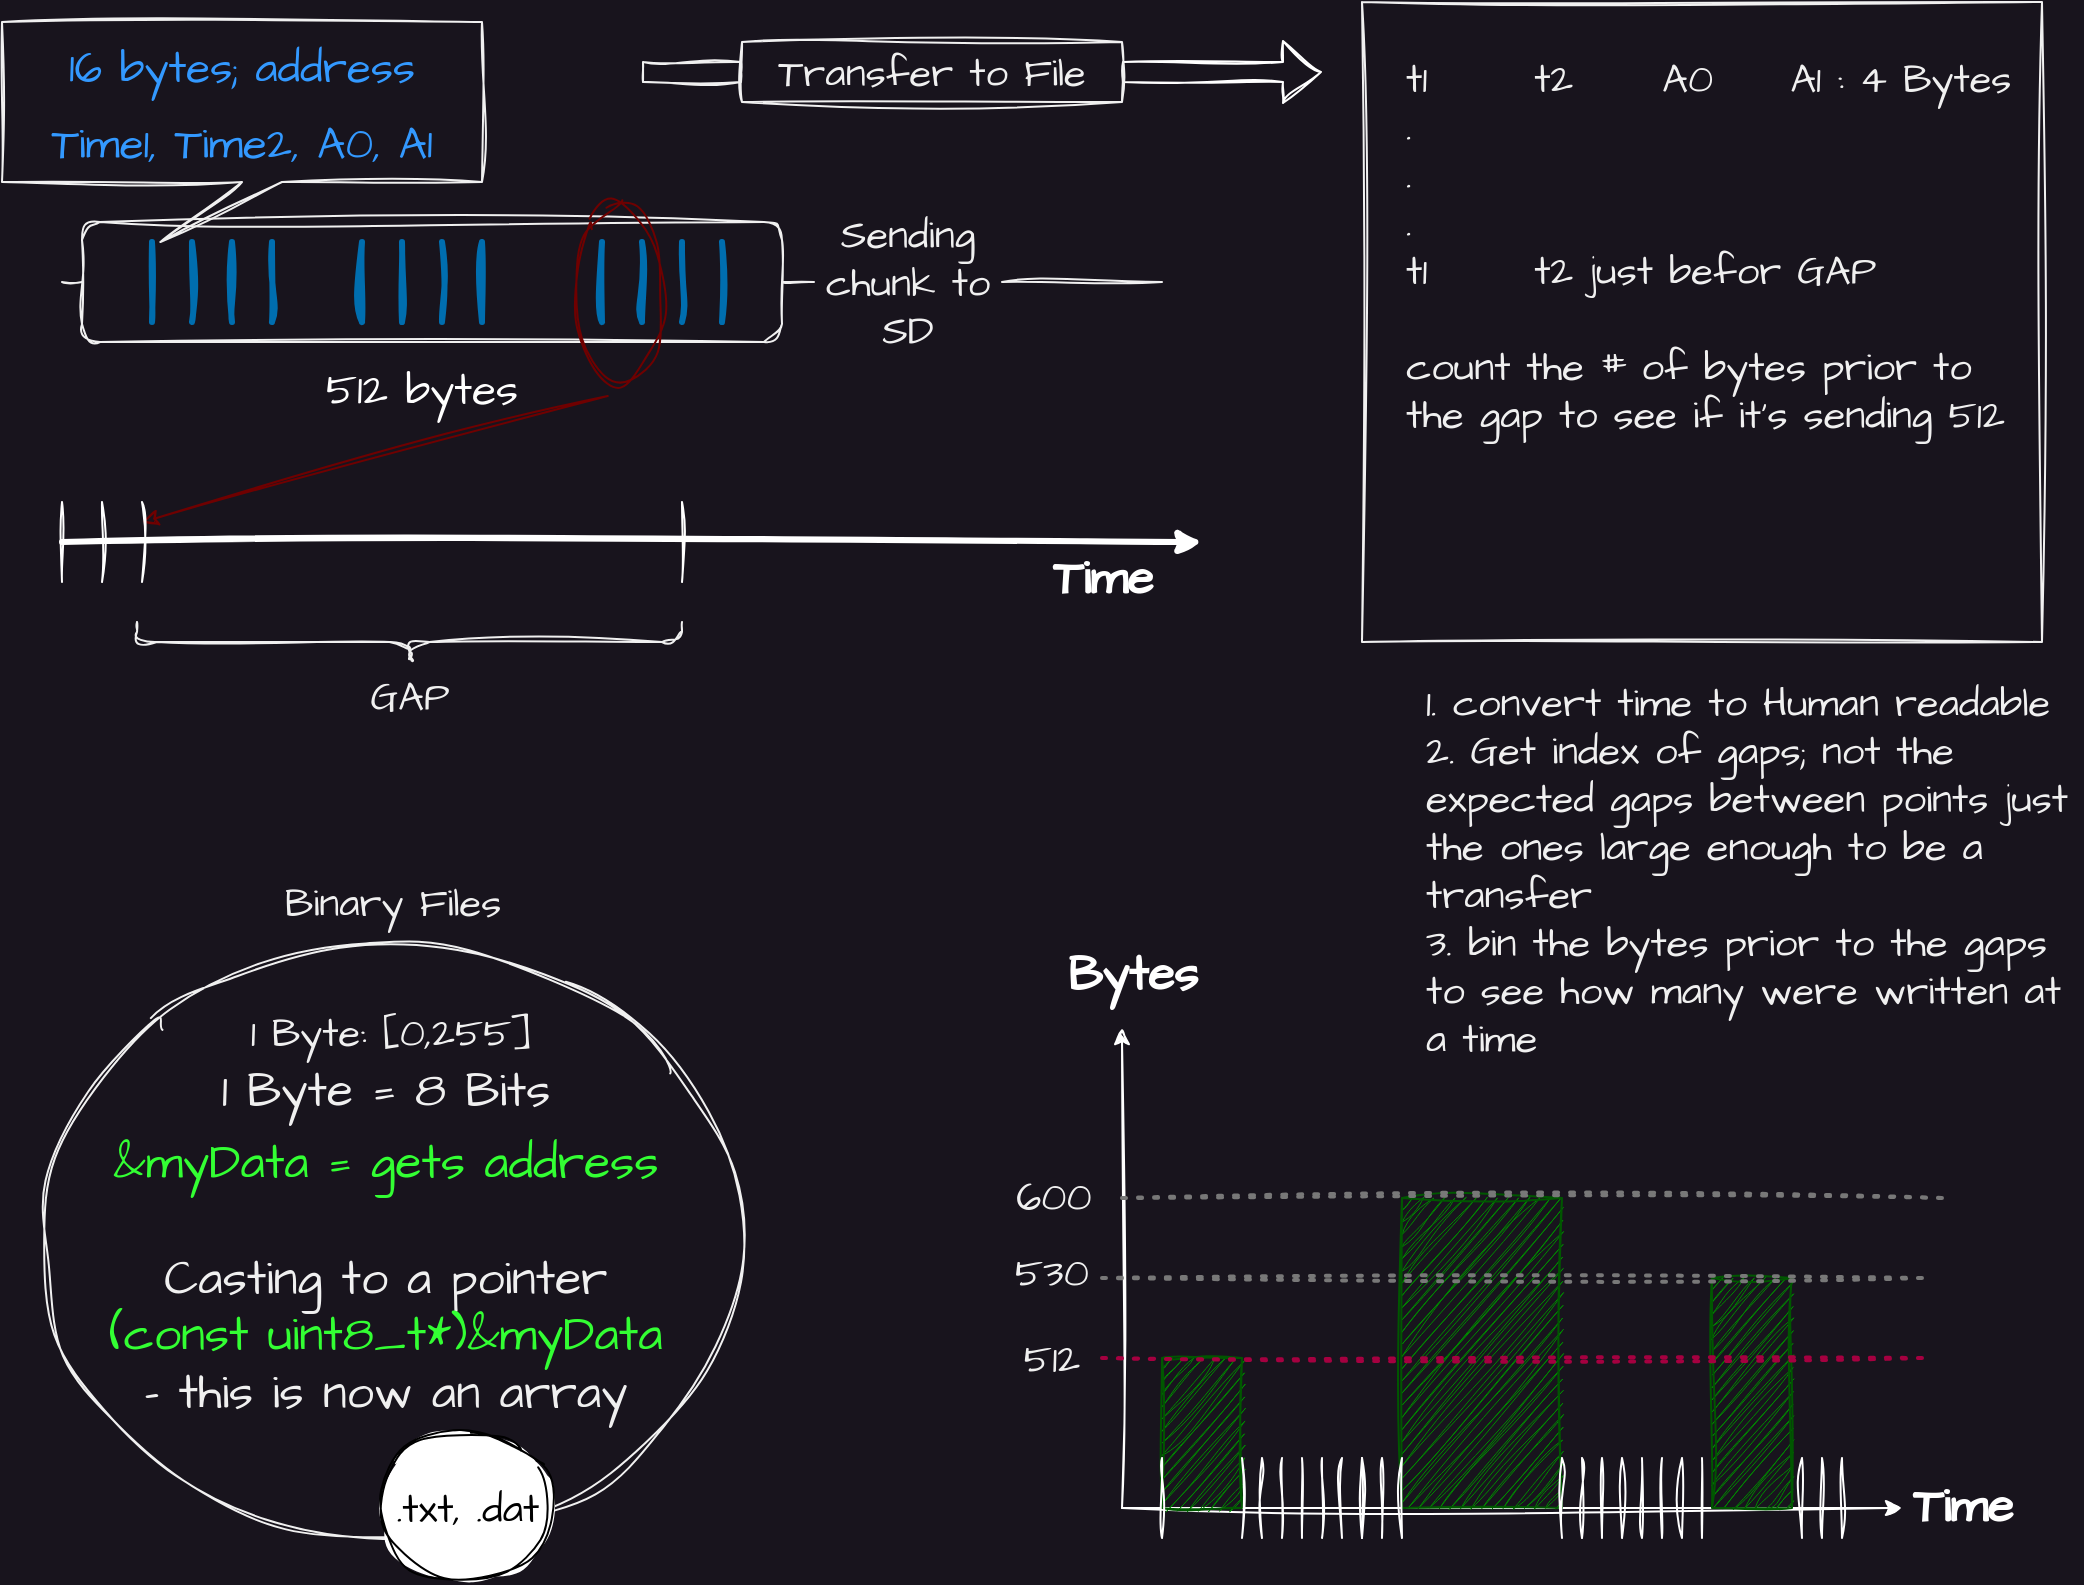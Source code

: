 <mxfile>
    <diagram id="RSmTBoeTnLUQExXN5EUj" name="Page-1">
        <mxGraphModel dx="835" dy="916" grid="0" gridSize="10" guides="1" tooltips="1" connect="1" arrows="1" fold="1" page="1" pageScale="1" pageWidth="1100" pageHeight="850" background="#18141d" math="0" shadow="0">
            <root>
                <mxCell id="0"/>
                <mxCell id="1" parent="0"/>
                <mxCell id="15" value="" style="rounded=1;whiteSpace=wrap;html=1;sketch=1;hachureGap=4;jiggle=2;curveFitting=1;fontFamily=Architects Daughter;fontSource=https%3A%2F%2Ffonts.googleapis.com%2Fcss%3Ffamily%3DArchitects%2BDaughter;fontSize=22;fontColor=#33FF33;fillColor=none;strokeColor=#F0F0F0;" parent="1" vertex="1">
                    <mxGeometry x="60" y="150" width="350" height="60" as="geometry"/>
                </mxCell>
                <mxCell id="3" value="" style="ellipse;whiteSpace=wrap;html=1;sketch=1;hachureGap=4;jiggle=2;curveFitting=1;fontFamily=Architects Daughter;fontSource=https%3A%2F%2Ffonts.googleapis.com%2Fcss%3Ffamily%3DArchitects%2BDaughter;fontSize=20;fillColor=none;strokeColor=#F0F0F0;" parent="1" vertex="1">
                    <mxGeometry x="40" y="510" width="350" height="300" as="geometry"/>
                </mxCell>
                <mxCell id="4" value=".txt, .dat" style="ellipse;whiteSpace=wrap;html=1;sketch=1;hachureGap=4;jiggle=2;curveFitting=1;fontFamily=Architects Daughter;fontSource=https%3A%2F%2Ffonts.googleapis.com%2Fcss%3Ffamily%3DArchitects%2BDaughter;fontSize=20;fillColor=default;" parent="1" vertex="1">
                    <mxGeometry x="210" y="755" width="85.71" height="75" as="geometry"/>
                </mxCell>
                <mxCell id="2" value="Binary Files" style="text;align=center;verticalAlign=middle;resizable=0;points=[];autosize=1;strokeColor=none;fillColor=none;fontSize=20;fontFamily=Architects Daughter;sketch=1;hachureGap=4;jiggle=2;curveFitting=1;fontSource=https%3A%2F%2Ffonts.googleapis.com%2Fcss%3Ffamily%3DArchitects%2BDaughter;html=1;fontColor=#F0F0F0;" parent="1" vertex="1">
                    <mxGeometry x="140" y="470" width="150" height="40" as="geometry"/>
                </mxCell>
                <mxCell id="5" value="1 Byte: [0,255]" style="text;html=1;strokeColor=none;fillColor=none;align=center;verticalAlign=middle;whiteSpace=wrap;rounded=0;sketch=1;hachureGap=4;jiggle=2;curveFitting=1;fontFamily=Architects Daughter;fontSource=https%3A%2F%2Ffonts.googleapis.com%2Fcss%3Ffamily%3DArchitects%2BDaughter;fontSize=20;fontColor=#F0F0F0;" parent="1" vertex="1">
                    <mxGeometry x="130" y="540" width="170" height="30" as="geometry"/>
                </mxCell>
                <mxCell id="6" value="1 Byte = 8 Bits" style="text;html=1;strokeColor=none;fillColor=none;align=center;verticalAlign=middle;whiteSpace=wrap;rounded=0;sketch=1;hachureGap=4;jiggle=2;curveFitting=1;fontFamily=Architects Daughter;fontSource=https%3A%2F%2Ffonts.googleapis.com%2Fcss%3Ffamily%3DArchitects%2BDaughter;fontSize=24;fontColor=#F0F0F0;" parent="1" vertex="1">
                    <mxGeometry x="127" y="570" width="170" height="30" as="geometry"/>
                </mxCell>
                <mxCell id="7" value="&lt;font color=&quot;#33ff33&quot;&gt;&amp;amp;myData = gets address&lt;br&gt;&lt;/font&gt;&lt;br&gt;Casting to a pointer&lt;br&gt;&lt;font&gt;&lt;font color=&quot;#33ff33&quot;&gt;(const uint8_t*)&amp;amp;myData&lt;/font&gt;&lt;br&gt;&lt;/font&gt;- this is now an array" style="text;html=1;strokeColor=none;fillColor=none;align=center;verticalAlign=top;whiteSpace=wrap;rounded=0;sketch=1;hachureGap=4;jiggle=2;curveFitting=1;fontFamily=Architects Daughter;fontSource=https%3A%2F%2Ffonts.googleapis.com%2Fcss%3Ffamily%3DArchitects%2BDaughter;fontSize=24;fontColor=#F0F0F0;" parent="1" vertex="1">
                    <mxGeometry x="72" y="600" width="280" height="190" as="geometry"/>
                </mxCell>
                <mxCell id="9" value="" style="endArrow=none;html=1;sketch=1;hachureGap=4;jiggle=2;curveFitting=1;fontFamily=Architects Daughter;fontSource=https%3A%2F%2Ffonts.googleapis.com%2Fcss%3Ffamily%3DArchitects%2BDaughter;fontSize=24;fontColor=#66FF66;startArrow=none;strokeColor=#F0F0F0;" parent="1" source="60" edge="1">
                    <mxGeometry width="50" height="50" relative="1" as="geometry">
                        <mxPoint x="50" y="190" as="sourcePoint"/>
                        <mxPoint x="600" y="180" as="targetPoint"/>
                    </mxGeometry>
                </mxCell>
                <mxCell id="10" value="" style="endArrow=none;html=1;sketch=1;hachureGap=4;jiggle=2;curveFitting=1;fontFamily=Architects Daughter;fontSource=https%3A%2F%2Ffonts.googleapis.com%2Fcss%3Ffamily%3DArchitects%2BDaughter;fontSize=31;fontColor=#33FF33;strokeColor=#006EAF;strokeWidth=3;fillColor=#1ba1e2;" parent="1" edge="1">
                    <mxGeometry width="50" height="50" relative="1" as="geometry">
                        <mxPoint x="115" y="200" as="sourcePoint"/>
                        <mxPoint x="115" y="160" as="targetPoint"/>
                    </mxGeometry>
                </mxCell>
                <mxCell id="11" value="" style="endArrow=none;html=1;sketch=1;hachureGap=4;jiggle=2;curveFitting=1;fontFamily=Architects Daughter;fontSource=https%3A%2F%2Ffonts.googleapis.com%2Fcss%3Ffamily%3DArchitects%2BDaughter;fontSize=31;fontColor=#33FF33;strokeColor=#006EAF;strokeWidth=3;fillColor=#1ba1e2;" parent="1" edge="1">
                    <mxGeometry width="50" height="50" relative="1" as="geometry">
                        <mxPoint x="95" y="200" as="sourcePoint"/>
                        <mxPoint x="95" y="160" as="targetPoint"/>
                    </mxGeometry>
                </mxCell>
                <mxCell id="12" value="" style="endArrow=none;html=1;sketch=1;hachureGap=4;jiggle=2;curveFitting=1;fontFamily=Architects Daughter;fontSource=https%3A%2F%2Ffonts.googleapis.com%2Fcss%3Ffamily%3DArchitects%2BDaughter;fontSize=31;fontColor=#33FF33;strokeColor=#006EAF;strokeWidth=3;fillColor=#1ba1e2;" parent="1" edge="1">
                    <mxGeometry width="50" height="50" relative="1" as="geometry">
                        <mxPoint x="135" y="200" as="sourcePoint"/>
                        <mxPoint x="135" y="160" as="targetPoint"/>
                    </mxGeometry>
                </mxCell>
                <mxCell id="13" value="" style="endArrow=none;html=1;sketch=1;hachureGap=4;jiggle=2;curveFitting=1;fontFamily=Architects Daughter;fontSource=https%3A%2F%2Ffonts.googleapis.com%2Fcss%3Ffamily%3DArchitects%2BDaughter;fontSize=31;fontColor=#33FF33;strokeColor=#006EAF;strokeWidth=3;fillColor=#1ba1e2;" parent="1" edge="1">
                    <mxGeometry width="50" height="50" relative="1" as="geometry">
                        <mxPoint x="155" y="200" as="sourcePoint"/>
                        <mxPoint x="155" y="160" as="targetPoint"/>
                    </mxGeometry>
                </mxCell>
                <mxCell id="14" value="&lt;font style=&quot;font-size: 22px;&quot;&gt;16 bytes; address&lt;br&gt;Time1, Time2, A0, A1&lt;br&gt;&lt;/font&gt;" style="shape=callout;whiteSpace=wrap;html=1;perimeter=calloutPerimeter;sketch=1;hachureGap=4;jiggle=2;curveFitting=1;fontFamily=Architects Daughter;fontSource=https%3A%2F%2Ffonts.googleapis.com%2Fcss%3Ffamily%3DArchitects%2BDaughter;fontSize=31;position2=0.33;fillColor=none;fontColor=#3399FF;strokeColor=#F0F0F0;" parent="1" vertex="1">
                    <mxGeometry x="20" y="50" width="240" height="110" as="geometry"/>
                </mxCell>
                <mxCell id="16" value="" style="endArrow=none;html=1;sketch=1;hachureGap=4;jiggle=2;curveFitting=1;fontFamily=Architects Daughter;fontSource=https%3A%2F%2Ffonts.googleapis.com%2Fcss%3Ffamily%3DArchitects%2BDaughter;fontSize=24;fontColor=#66FF66;strokeColor=#F0F0F0;" parent="1" target="15" edge="1">
                    <mxGeometry width="50" height="50" relative="1" as="geometry">
                        <mxPoint x="50" y="180" as="sourcePoint"/>
                        <mxPoint x="590" y="190" as="targetPoint"/>
                    </mxGeometry>
                </mxCell>
                <mxCell id="17" value="512 bytes" style="text;html=1;strokeColor=none;fillColor=none;align=center;verticalAlign=middle;whiteSpace=wrap;rounded=0;sketch=1;hachureGap=4;jiggle=2;curveFitting=1;fontFamily=Architects Daughter;fontSource=https%3A%2F%2Ffonts.googleapis.com%2Fcss%3Ffamily%3DArchitects%2BDaughter;fontSize=22;fontColor=#FFFFFF;" parent="1" vertex="1">
                    <mxGeometry x="170" y="220" width="120" height="30" as="geometry"/>
                </mxCell>
                <mxCell id="20" value="" style="endArrow=classic;html=1;sketch=1;hachureGap=4;jiggle=2;curveFitting=1;strokeColor=#FFFFFF;strokeWidth=3;fontFamily=Architects Daughter;fontSource=https%3A%2F%2Ffonts.googleapis.com%2Fcss%3Ffamily%3DArchitects%2BDaughter;fontSize=22;fontColor=#FFFFFF;" parent="1" edge="1">
                    <mxGeometry width="50" height="50" relative="1" as="geometry">
                        <mxPoint x="50" y="310" as="sourcePoint"/>
                        <mxPoint x="620" y="310" as="targetPoint"/>
                    </mxGeometry>
                </mxCell>
                <mxCell id="21" value="Time" style="text;strokeColor=none;fillColor=none;html=1;fontSize=24;fontStyle=1;verticalAlign=middle;align=center;sketch=1;hachureGap=4;jiggle=2;curveFitting=1;fontFamily=Architects Daughter;fontSource=https%3A%2F%2Ffonts.googleapis.com%2Fcss%3Ffamily%3DArchitects%2BDaughter;fontColor=#FFFFFF;" parent="1" vertex="1">
                    <mxGeometry x="950" y="772.5" width="100" height="40" as="geometry"/>
                </mxCell>
                <mxCell id="22" value="" style="endArrow=classic;html=1;sketch=1;hachureGap=4;jiggle=2;curveFitting=1;strokeColor=#6F0000;strokeWidth=1;fontFamily=Architects Daughter;fontSource=https%3A%2F%2Ffonts.googleapis.com%2Fcss%3Ffamily%3DArchitects%2BDaughter;fontSize=22;fontColor=#FFFFFF;fillColor=#a20025;exitX=0.361;exitY=1.078;exitDx=0;exitDy=0;exitPerimeter=0;" parent="1" edge="1" source="23">
                    <mxGeometry width="50" height="50" relative="1" as="geometry">
                        <mxPoint x="100" y="220" as="sourcePoint"/>
                        <mxPoint x="90" y="300" as="targetPoint"/>
                    </mxGeometry>
                </mxCell>
                <mxCell id="23" value="" style="ellipse;whiteSpace=wrap;html=1;sketch=1;hachureGap=4;jiggle=2;curveFitting=1;fontFamily=Architects Daughter;fontSource=https%3A%2F%2Ffonts.googleapis.com%2Fcss%3Ffamily%3DArchitects%2BDaughter;fontSize=22;fontColor=#ffffff;fillColor=none;strokeColor=#6F0000;" parent="1" vertex="1">
                    <mxGeometry x="307" y="140" width="44" height="90" as="geometry"/>
                </mxCell>
                <mxCell id="24" value="" style="endArrow=none;html=1;sketch=1;hachureGap=4;jiggle=2;curveFitting=1;strokeColor=#FFFFFF;strokeWidth=1;fontFamily=Architects Daughter;fontSource=https%3A%2F%2Ffonts.googleapis.com%2Fcss%3Ffamily%3DArchitects%2BDaughter;fontSize=22;fontColor=#FFFFFF;" parent="1" edge="1">
                    <mxGeometry width="50" height="50" relative="1" as="geometry">
                        <mxPoint x="90" y="290" as="sourcePoint"/>
                        <mxPoint x="90" y="330" as="targetPoint"/>
                    </mxGeometry>
                </mxCell>
                <mxCell id="28" value="" style="endArrow=classic;html=1;sketch=1;hachureGap=4;jiggle=2;curveFitting=1;strokeColor=#FFFFFF;strokeWidth=1;fontFamily=Architects Daughter;fontSource=https%3A%2F%2Ffonts.googleapis.com%2Fcss%3Ffamily%3DArchitects%2BDaughter;fontSize=22;fontColor=#FFFFFF;" parent="1" edge="1">
                    <mxGeometry width="50" height="50" relative="1" as="geometry">
                        <mxPoint x="580" y="793" as="sourcePoint"/>
                        <mxPoint x="580" y="553" as="targetPoint"/>
                    </mxGeometry>
                </mxCell>
                <mxCell id="29" value="" style="endArrow=classic;html=1;sketch=1;hachureGap=4;jiggle=2;curveFitting=1;strokeColor=#FFFFFF;strokeWidth=1;fontFamily=Architects Daughter;fontSource=https%3A%2F%2Ffonts.googleapis.com%2Fcss%3Ffamily%3DArchitects%2BDaughter;fontSize=22;fontColor=#FFFFFF;entryX=0;entryY=0.75;entryDx=0;entryDy=0;" parent="1" edge="1">
                    <mxGeometry width="50" height="50" relative="1" as="geometry">
                        <mxPoint x="580" y="793" as="sourcePoint"/>
                        <mxPoint x="970" y="793" as="targetPoint"/>
                    </mxGeometry>
                </mxCell>
                <mxCell id="30" value="Time" style="text;strokeColor=none;fillColor=none;html=1;fontSize=24;fontStyle=1;verticalAlign=middle;align=center;sketch=1;hachureGap=4;jiggle=2;curveFitting=1;fontFamily=Architects Daughter;fontSource=https%3A%2F%2Ffonts.googleapis.com%2Fcss%3Ffamily%3DArchitects%2BDaughter;fontColor=#FFFFFF;" parent="1" vertex="1">
                    <mxGeometry x="520" y="309" width="100" height="40" as="geometry"/>
                </mxCell>
                <mxCell id="31" value="Bytes" style="text;strokeColor=none;fillColor=none;html=1;fontSize=24;fontStyle=1;verticalAlign=middle;align=center;sketch=1;hachureGap=4;jiggle=2;curveFitting=1;fontFamily=Architects Daughter;fontSource=https%3A%2F%2Ffonts.googleapis.com%2Fcss%3Ffamily%3DArchitects%2BDaughter;fontColor=#FFFFFF;" parent="1" vertex="1">
                    <mxGeometry x="540" y="504" width="90" height="45" as="geometry"/>
                </mxCell>
                <mxCell id="34" value="" style="rounded=0;whiteSpace=wrap;html=1;sketch=1;hachureGap=4;jiggle=2;curveFitting=1;fontFamily=Architects Daughter;fontSource=https%3A%2F%2Ffonts.googleapis.com%2Fcss%3Ffamily%3DArchitects%2BDaughter;fontSize=22;fontColor=#ffffff;fillColor=#008a00;strokeColor=#005700;" parent="1" vertex="1">
                    <mxGeometry x="720" y="638" width="80" height="155" as="geometry"/>
                </mxCell>
                <mxCell id="35" value="" style="rounded=0;whiteSpace=wrap;html=1;sketch=1;hachureGap=4;jiggle=2;curveFitting=1;fontFamily=Architects Daughter;fontSource=https%3A%2F%2Ffonts.googleapis.com%2Fcss%3Ffamily%3DArchitects%2BDaughter;fontSize=22;fontColor=#ffffff;fillColor=#008a00;strokeColor=#005700;" parent="1" vertex="1">
                    <mxGeometry x="600" y="718" width="40" height="75" as="geometry"/>
                </mxCell>
                <mxCell id="36" value="" style="rounded=0;whiteSpace=wrap;html=1;sketch=1;hachureGap=4;jiggle=2;curveFitting=1;fontFamily=Architects Daughter;fontSource=https%3A%2F%2Ffonts.googleapis.com%2Fcss%3Ffamily%3DArchitects%2BDaughter;fontSize=22;fontColor=#ffffff;fillColor=#008a00;strokeColor=#005700;" parent="1" vertex="1">
                    <mxGeometry x="875" y="678" width="40" height="115" as="geometry"/>
                </mxCell>
                <mxCell id="43" value="" style="shape=flexArrow;endArrow=classic;html=1;sketch=1;hachureGap=4;jiggle=2;curveFitting=1;strokeColor=#FFFFFF;strokeWidth=1;fontFamily=Architects Daughter;fontSource=https%3A%2F%2Ffonts.googleapis.com%2Fcss%3Ffamily%3DArchitects%2BDaughter;fontSize=60;fontColor=#FF3333;startArrow=none;" parent="1" edge="1" source="44">
                    <mxGeometry width="50" height="50" relative="1" as="geometry">
                        <mxPoint x="340" y="75" as="sourcePoint"/>
                        <mxPoint x="680" y="75" as="targetPoint"/>
                    </mxGeometry>
                </mxCell>
                <mxCell id="46" value="" style="shape=flexArrow;endArrow=none;html=1;sketch=1;hachureGap=4;jiggle=2;curveFitting=1;strokeColor=#F0F0F0;strokeWidth=1;fontFamily=Architects Daughter;fontSource=https%3A%2F%2Ffonts.googleapis.com%2Fcss%3Ffamily%3DArchitects%2BDaughter;fontSize=60;fontColor=#FF3333;" edge="1" parent="1" target="44">
                    <mxGeometry width="50" height="50" relative="1" as="geometry">
                        <mxPoint x="340" y="75" as="sourcePoint"/>
                        <mxPoint x="680" y="75" as="targetPoint"/>
                    </mxGeometry>
                </mxCell>
                <mxCell id="44" value="Transfer to File" style="text;html=1;strokeColor=#F0F0F0;fillColor=none;align=center;verticalAlign=middle;whiteSpace=wrap;rounded=0;sketch=1;hachureGap=4;jiggle=2;curveFitting=1;fontFamily=Architects Daughter;fontSource=https%3A%2F%2Ffonts.googleapis.com%2Fcss%3Ffamily%3DArchitects%2BDaughter;fontSize=20;fontColor=#F0F0F0;" vertex="1" parent="1">
                    <mxGeometry x="390" y="60" width="190" height="30" as="geometry"/>
                </mxCell>
                <mxCell id="47" value="" style="endArrow=none;html=1;sketch=1;hachureGap=4;jiggle=2;curveFitting=1;strokeColor=#FFFFFF;strokeWidth=1;fontFamily=Architects Daughter;fontSource=https%3A%2F%2Ffonts.googleapis.com%2Fcss%3Ffamily%3DArchitects%2BDaughter;fontSize=22;fontColor=#FFFFFF;" edge="1" parent="1">
                    <mxGeometry width="50" height="50" relative="1" as="geometry">
                        <mxPoint x="600" y="768" as="sourcePoint"/>
                        <mxPoint x="600" y="808" as="targetPoint"/>
                    </mxGeometry>
                </mxCell>
                <mxCell id="49" value="" style="endArrow=none;html=1;sketch=1;hachureGap=4;jiggle=2;curveFitting=1;strokeColor=#FFFFFF;strokeWidth=1;fontFamily=Architects Daughter;fontSource=https%3A%2F%2Ffonts.googleapis.com%2Fcss%3Ffamily%3DArchitects%2BDaughter;fontSize=22;fontColor=#FFFFFF;" edge="1" parent="1">
                    <mxGeometry width="50" height="50" relative="1" as="geometry">
                        <mxPoint x="640" y="768" as="sourcePoint"/>
                        <mxPoint x="640" y="808" as="targetPoint"/>
                    </mxGeometry>
                </mxCell>
                <mxCell id="50" value="" style="endArrow=none;html=1;sketch=1;hachureGap=4;jiggle=2;curveFitting=1;strokeColor=#FFFFFF;strokeWidth=1;fontFamily=Architects Daughter;fontSource=https%3A%2F%2Ffonts.googleapis.com%2Fcss%3Ffamily%3DArchitects%2BDaughter;fontSize=22;fontColor=#FFFFFF;" edge="1" parent="1">
                    <mxGeometry width="50" height="50" relative="1" as="geometry">
                        <mxPoint x="720" y="768" as="sourcePoint"/>
                        <mxPoint x="720" y="808" as="targetPoint"/>
                    </mxGeometry>
                </mxCell>
                <mxCell id="55" value="" style="endArrow=none;html=1;sketch=1;hachureGap=4;jiggle=2;curveFitting=1;strokeColor=#FFFFFF;strokeWidth=1;fontFamily=Architects Daughter;fontSource=https%3A%2F%2Ffonts.googleapis.com%2Fcss%3Ffamily%3DArchitects%2BDaughter;fontSize=22;fontColor=#FFFFFF;" edge="1" parent="1">
                    <mxGeometry width="50" height="50" relative="1" as="geometry">
                        <mxPoint x="800" y="768" as="sourcePoint"/>
                        <mxPoint x="800" y="808" as="targetPoint"/>
                    </mxGeometry>
                </mxCell>
                <mxCell id="56" value="" style="endArrow=none;html=1;sketch=1;hachureGap=4;jiggle=2;curveFitting=1;strokeColor=#FFFFFF;strokeWidth=1;fontFamily=Architects Daughter;fontSource=https%3A%2F%2Ffonts.googleapis.com%2Fcss%3Ffamily%3DArchitects%2BDaughter;fontSize=22;fontColor=#FFFFFF;" edge="1" parent="1">
                    <mxGeometry width="50" height="50" relative="1" as="geometry">
                        <mxPoint x="870" y="768" as="sourcePoint"/>
                        <mxPoint x="870" y="808" as="targetPoint"/>
                    </mxGeometry>
                </mxCell>
                <mxCell id="58" value="" style="endArrow=none;html=1;sketch=1;hachureGap=4;jiggle=2;curveFitting=1;strokeColor=#FFFFFF;strokeWidth=1;fontFamily=Architects Daughter;fontSource=https%3A%2F%2Ffonts.googleapis.com%2Fcss%3Ffamily%3DArchitects%2BDaughter;fontSize=22;fontColor=#FFFFFF;" edge="1" parent="1">
                    <mxGeometry width="50" height="50" relative="1" as="geometry">
                        <mxPoint x="920" y="768" as="sourcePoint"/>
                        <mxPoint x="920" y="808" as="targetPoint"/>
                    </mxGeometry>
                </mxCell>
                <mxCell id="59" value="" style="endArrow=none;html=1;sketch=1;hachureGap=4;jiggle=2;curveFitting=1;strokeColor=#FFFFFF;strokeWidth=1;fontFamily=Architects Daughter;fontSource=https%3A%2F%2Ffonts.googleapis.com%2Fcss%3Ffamily%3DArchitects%2BDaughter;fontSize=22;fontColor=#FFFFFF;" edge="1" parent="1">
                    <mxGeometry width="50" height="50" relative="1" as="geometry">
                        <mxPoint x="360" y="290" as="sourcePoint"/>
                        <mxPoint x="360" y="330" as="targetPoint"/>
                    </mxGeometry>
                </mxCell>
                <mxCell id="61" value="" style="endArrow=none;html=1;sketch=1;hachureGap=4;jiggle=2;curveFitting=1;fontFamily=Architects Daughter;fontSource=https%3A%2F%2Ffonts.googleapis.com%2Fcss%3Ffamily%3DArchitects%2BDaughter;fontSize=24;fontColor=#66FF66;startArrow=none;strokeColor=#F0F0F0;" edge="1" parent="1" source="15" target="60">
                    <mxGeometry width="50" height="50" relative="1" as="geometry">
                        <mxPoint x="410" y="180" as="sourcePoint"/>
                        <mxPoint x="600" y="180" as="targetPoint"/>
                    </mxGeometry>
                </mxCell>
                <mxCell id="60" value="Sending chunk to SD" style="text;html=1;strokeColor=none;fillColor=none;align=center;verticalAlign=middle;rounded=0;sketch=1;hachureGap=4;jiggle=2;curveFitting=1;fontFamily=Architects Daughter;fontSource=https%3A%2F%2Ffonts.googleapis.com%2Fcss%3Ffamily%3DArchitects%2BDaughter;fontSize=20;whiteSpace=wrap;labelBorderColor=none;fontColor=#F0F0F0;" vertex="1" parent="1">
                    <mxGeometry x="426" y="165" width="94" height="30" as="geometry"/>
                </mxCell>
                <mxCell id="65" value="" style="endArrow=none;html=1;sketch=1;hachureGap=4;jiggle=2;curveFitting=1;fontFamily=Architects Daughter;fontSource=https%3A%2F%2Ffonts.googleapis.com%2Fcss%3Ffamily%3DArchitects%2BDaughter;fontSize=31;fontColor=#33FF33;strokeColor=#006EAF;strokeWidth=3;fillColor=#1ba1e2;" edge="1" parent="1">
                    <mxGeometry width="50" height="50" relative="1" as="geometry">
                        <mxPoint x="200.0" y="200" as="sourcePoint"/>
                        <mxPoint x="200.0" y="160" as="targetPoint"/>
                    </mxGeometry>
                </mxCell>
                <mxCell id="66" value="" style="endArrow=none;html=1;sketch=1;hachureGap=4;jiggle=2;curveFitting=1;fontFamily=Architects Daughter;fontSource=https%3A%2F%2Ffonts.googleapis.com%2Fcss%3Ffamily%3DArchitects%2BDaughter;fontSize=31;fontColor=#33FF33;strokeColor=#006EAF;strokeWidth=3;fillColor=#1ba1e2;" edge="1" parent="1">
                    <mxGeometry width="50" height="50" relative="1" as="geometry">
                        <mxPoint x="220.0" y="200" as="sourcePoint"/>
                        <mxPoint x="220.0" y="160" as="targetPoint"/>
                    </mxGeometry>
                </mxCell>
                <mxCell id="67" value="" style="endArrow=none;html=1;sketch=1;hachureGap=4;jiggle=2;curveFitting=1;fontFamily=Architects Daughter;fontSource=https%3A%2F%2Ffonts.googleapis.com%2Fcss%3Ffamily%3DArchitects%2BDaughter;fontSize=31;fontColor=#33FF33;strokeColor=#006EAF;strokeWidth=3;fillColor=#1ba1e2;" edge="1" parent="1">
                    <mxGeometry width="50" height="50" relative="1" as="geometry">
                        <mxPoint x="240.0" y="200" as="sourcePoint"/>
                        <mxPoint x="240.0" y="160" as="targetPoint"/>
                    </mxGeometry>
                </mxCell>
                <mxCell id="68" value="" style="endArrow=none;html=1;sketch=1;hachureGap=4;jiggle=2;curveFitting=1;fontFamily=Architects Daughter;fontSource=https%3A%2F%2Ffonts.googleapis.com%2Fcss%3Ffamily%3DArchitects%2BDaughter;fontSize=31;fontColor=#33FF33;strokeColor=#006EAF;strokeWidth=3;fillColor=#1ba1e2;" edge="1" parent="1">
                    <mxGeometry width="50" height="50" relative="1" as="geometry">
                        <mxPoint x="320.0" y="200" as="sourcePoint"/>
                        <mxPoint x="320.0" y="160" as="targetPoint"/>
                    </mxGeometry>
                </mxCell>
                <mxCell id="72" value="" style="endArrow=none;html=1;sketch=1;hachureGap=4;jiggle=2;curveFitting=1;fontFamily=Architects Daughter;fontSource=https%3A%2F%2Ffonts.googleapis.com%2Fcss%3Ffamily%3DArchitects%2BDaughter;fontSize=31;fontColor=#33FF33;strokeColor=#006EAF;strokeWidth=3;fillColor=#1ba1e2;" edge="1" parent="1">
                    <mxGeometry width="50" height="50" relative="1" as="geometry">
                        <mxPoint x="340" y="200" as="sourcePoint"/>
                        <mxPoint x="340" y="160" as="targetPoint"/>
                    </mxGeometry>
                </mxCell>
                <mxCell id="73" value="" style="endArrow=none;html=1;sketch=1;hachureGap=4;jiggle=2;curveFitting=1;fontFamily=Architects Daughter;fontSource=https%3A%2F%2Ffonts.googleapis.com%2Fcss%3Ffamily%3DArchitects%2BDaughter;fontSize=31;fontColor=#33FF33;strokeColor=#006EAF;strokeWidth=3;fillColor=#1ba1e2;" edge="1" parent="1">
                    <mxGeometry width="50" height="50" relative="1" as="geometry">
                        <mxPoint x="360" y="200" as="sourcePoint"/>
                        <mxPoint x="360" y="160" as="targetPoint"/>
                    </mxGeometry>
                </mxCell>
                <mxCell id="74" value="" style="endArrow=none;html=1;sketch=1;hachureGap=4;jiggle=2;curveFitting=1;fontFamily=Architects Daughter;fontSource=https%3A%2F%2Ffonts.googleapis.com%2Fcss%3Ffamily%3DArchitects%2BDaughter;fontSize=31;fontColor=#33FF33;strokeColor=#006EAF;strokeWidth=3;fillColor=#1ba1e2;" edge="1" parent="1">
                    <mxGeometry width="50" height="50" relative="1" as="geometry">
                        <mxPoint x="380" y="200" as="sourcePoint"/>
                        <mxPoint x="380" y="160" as="targetPoint"/>
                    </mxGeometry>
                </mxCell>
                <mxCell id="77" value="" style="endArrow=none;html=1;sketch=1;hachureGap=4;jiggle=2;curveFitting=1;strokeColor=#FFFFFF;strokeWidth=1;fontFamily=Architects Daughter;fontSource=https%3A%2F%2Ffonts.googleapis.com%2Fcss%3Ffamily%3DArchitects%2BDaughter;fontSize=22;fontColor=#FFFFFF;" edge="1" parent="1">
                    <mxGeometry width="50" height="50" relative="1" as="geometry">
                        <mxPoint x="70" y="290.0" as="sourcePoint"/>
                        <mxPoint x="70" y="330.0" as="targetPoint"/>
                    </mxGeometry>
                </mxCell>
                <mxCell id="78" value="" style="endArrow=none;html=1;sketch=1;hachureGap=4;jiggle=2;curveFitting=1;strokeColor=#FFFFFF;strokeWidth=1;fontFamily=Architects Daughter;fontSource=https%3A%2F%2Ffonts.googleapis.com%2Fcss%3Ffamily%3DArchitects%2BDaughter;fontSize=22;fontColor=#FFFFFF;" edge="1" parent="1">
                    <mxGeometry width="50" height="50" relative="1" as="geometry">
                        <mxPoint x="50" y="290.0" as="sourcePoint"/>
                        <mxPoint x="50" y="330.0" as="targetPoint"/>
                    </mxGeometry>
                </mxCell>
                <mxCell id="79" value="" style="rounded=0;whiteSpace=wrap;html=1;sketch=1;hachureGap=4;jiggle=2;curveFitting=1;fontFamily=Architects Daughter;fontSource=https%3A%2F%2Ffonts.googleapis.com%2Fcss%3Ffamily%3DArchitects%2BDaughter;fontSize=20;fillColor=none;strokeColor=#F0F0F0;" vertex="1" parent="1">
                    <mxGeometry x="700" y="40" width="340" height="320" as="geometry"/>
                </mxCell>
                <mxCell id="80" value="t1&lt;span style=&quot;white-space: pre;&quot;&gt;&#9;&lt;/span&gt;t2&amp;nbsp;&lt;span style=&quot;white-space: pre;&quot;&gt;&#9;&lt;/span&gt;A0&lt;span style=&quot;white-space: pre;&quot;&gt;&#9;&lt;/span&gt;A1 : 4 Bytes&lt;br&gt;.&lt;br&gt;.&lt;br&gt;.&amp;nbsp;&lt;br&gt;t1&lt;span style=&quot;white-space: pre;&quot;&gt;&#9;&lt;/span&gt;t2 just befor GAP&lt;br&gt;&lt;br&gt;count the # of bytes prior to the gap to see if it's sending 512" style="text;html=1;strokeColor=none;fillColor=none;align=left;verticalAlign=top;whiteSpace=wrap;rounded=0;sketch=1;hachureGap=4;jiggle=2;curveFitting=1;fontFamily=Architects Daughter;fontSource=https%3A%2F%2Ffonts.googleapis.com%2Fcss%3Ffamily%3DArchitects%2BDaughter;fontSize=20;fontColor=#F0F0F0;" vertex="1" parent="1">
                    <mxGeometry x="720" y="60" width="310" height="280" as="geometry"/>
                </mxCell>
                <mxCell id="83" value="1. convert time to Human readable&lt;br&gt;2. Get index of gaps; not the expected gaps between points just the ones large enough to be a transfer&amp;nbsp;&lt;br&gt;3. bin the bytes prior to the gaps to see how many were written at a time&amp;nbsp;" style="text;html=1;strokeColor=none;fillColor=none;align=left;verticalAlign=top;whiteSpace=wrap;rounded=0;sketch=1;hachureGap=4;jiggle=2;curveFitting=1;fontFamily=Architects Daughter;fontSource=https%3A%2F%2Ffonts.googleapis.com%2Fcss%3Ffamily%3DArchitects%2BDaughter;fontSize=20;labelBorderColor=none;labelBackgroundColor=none;fontColor=#F0F0F0;" vertex="1" parent="1">
                    <mxGeometry x="730" y="372" width="330" height="215" as="geometry"/>
                </mxCell>
                <mxCell id="84" value="512" style="text;html=1;strokeColor=none;fillColor=none;align=center;verticalAlign=middle;whiteSpace=wrap;rounded=0;sketch=1;hachureGap=4;jiggle=2;curveFitting=1;fontFamily=Architects Daughter;fontSource=https%3A%2F%2Ffonts.googleapis.com%2Fcss%3Ffamily%3DArchitects%2BDaughter;fontSize=20;fontColor=#F0F0F0;" vertex="1" parent="1">
                    <mxGeometry x="515" y="702.5" width="60" height="30" as="geometry"/>
                </mxCell>
                <mxCell id="86" value="600" style="text;html=1;strokeColor=none;fillColor=none;align=center;verticalAlign=middle;whiteSpace=wrap;rounded=0;sketch=1;hachureGap=4;jiggle=2;curveFitting=1;fontFamily=Architects Daughter;fontSource=https%3A%2F%2Ffonts.googleapis.com%2Fcss%3Ffamily%3DArchitects%2BDaughter;fontSize=20;fontColor=#F0F0F0;" vertex="1" parent="1">
                    <mxGeometry x="516" y="622" width="60" height="30" as="geometry"/>
                </mxCell>
                <mxCell id="87" value="530" style="text;html=1;strokeColor=none;fillColor=none;align=center;verticalAlign=middle;whiteSpace=wrap;rounded=0;sketch=1;hachureGap=4;jiggle=2;curveFitting=1;fontFamily=Architects Daughter;fontSource=https%3A%2F%2Ffonts.googleapis.com%2Fcss%3Ffamily%3DArchitects%2BDaughter;fontSize=20;fontColor=#F0F0F0;" vertex="1" parent="1">
                    <mxGeometry x="515" y="660" width="60" height="30" as="geometry"/>
                </mxCell>
                <mxCell id="88" value="" style="endArrow=none;dashed=1;html=1;dashPattern=1 3;strokeWidth=2;sketch=1;hachureGap=4;jiggle=2;curveFitting=1;fontFamily=Architects Daughter;fontSource=https%3A%2F%2Ffonts.googleapis.com%2Fcss%3Ffamily%3DArchitects%2BDaughter;fontSize=16;fillColor=#d80073;strokeColor=#A50040;" edge="1" parent="1">
                    <mxGeometry width="50" height="50" relative="1" as="geometry">
                        <mxPoint x="570" y="718" as="sourcePoint"/>
                        <mxPoint x="980" y="718" as="targetPoint"/>
                    </mxGeometry>
                </mxCell>
                <mxCell id="89" value="" style="endArrow=none;html=1;sketch=1;hachureGap=4;jiggle=2;curveFitting=1;strokeColor=#FFFFFF;strokeWidth=1;fontFamily=Architects Daughter;fontSource=https%3A%2F%2Ffonts.googleapis.com%2Fcss%3Ffamily%3DArchitects%2BDaughter;fontSize=22;fontColor=#FFFFFF;" edge="1" parent="1">
                    <mxGeometry width="50" height="50" relative="1" as="geometry">
                        <mxPoint x="660" y="768" as="sourcePoint"/>
                        <mxPoint x="660" y="808" as="targetPoint"/>
                    </mxGeometry>
                </mxCell>
                <mxCell id="90" value="" style="endArrow=none;html=1;sketch=1;hachureGap=4;jiggle=2;curveFitting=1;strokeColor=#FFFFFF;strokeWidth=1;fontFamily=Architects Daughter;fontSource=https%3A%2F%2Ffonts.googleapis.com%2Fcss%3Ffamily%3DArchitects%2BDaughter;fontSize=22;fontColor=#FFFFFF;" edge="1" parent="1">
                    <mxGeometry width="50" height="50" relative="1" as="geometry">
                        <mxPoint x="650" y="768" as="sourcePoint"/>
                        <mxPoint x="650" y="808" as="targetPoint"/>
                    </mxGeometry>
                </mxCell>
                <mxCell id="91" value="" style="endArrow=none;html=1;sketch=1;hachureGap=4;jiggle=2;curveFitting=1;strokeColor=#FFFFFF;strokeWidth=1;fontFamily=Architects Daughter;fontSource=https%3A%2F%2Ffonts.googleapis.com%2Fcss%3Ffamily%3DArchitects%2BDaughter;fontSize=22;fontColor=#FFFFFF;" edge="1" parent="1">
                    <mxGeometry width="50" height="50" relative="1" as="geometry">
                        <mxPoint x="670" y="768" as="sourcePoint"/>
                        <mxPoint x="670" y="808" as="targetPoint"/>
                    </mxGeometry>
                </mxCell>
                <mxCell id="92" value="" style="endArrow=none;html=1;sketch=1;hachureGap=4;jiggle=2;curveFitting=1;strokeColor=#FFFFFF;strokeWidth=1;fontFamily=Architects Daughter;fontSource=https%3A%2F%2Ffonts.googleapis.com%2Fcss%3Ffamily%3DArchitects%2BDaughter;fontSize=22;fontColor=#FFFFFF;" edge="1" parent="1">
                    <mxGeometry width="50" height="50" relative="1" as="geometry">
                        <mxPoint x="680" y="768" as="sourcePoint"/>
                        <mxPoint x="680" y="808" as="targetPoint"/>
                    </mxGeometry>
                </mxCell>
                <mxCell id="93" value="" style="endArrow=none;html=1;sketch=1;hachureGap=4;jiggle=2;curveFitting=1;strokeColor=#FFFFFF;strokeWidth=1;fontFamily=Architects Daughter;fontSource=https%3A%2F%2Ffonts.googleapis.com%2Fcss%3Ffamily%3DArchitects%2BDaughter;fontSize=22;fontColor=#FFFFFF;" edge="1" parent="1">
                    <mxGeometry width="50" height="50" relative="1" as="geometry">
                        <mxPoint x="690" y="768" as="sourcePoint"/>
                        <mxPoint x="690" y="808" as="targetPoint"/>
                    </mxGeometry>
                </mxCell>
                <mxCell id="94" value="" style="endArrow=none;html=1;sketch=1;hachureGap=4;jiggle=2;curveFitting=1;strokeColor=#FFFFFF;strokeWidth=1;fontFamily=Architects Daughter;fontSource=https%3A%2F%2Ffonts.googleapis.com%2Fcss%3Ffamily%3DArchitects%2BDaughter;fontSize=22;fontColor=#FFFFFF;" edge="1" parent="1">
                    <mxGeometry width="50" height="50" relative="1" as="geometry">
                        <mxPoint x="700" y="768" as="sourcePoint"/>
                        <mxPoint x="700" y="808" as="targetPoint"/>
                    </mxGeometry>
                </mxCell>
                <mxCell id="95" value="" style="endArrow=none;html=1;sketch=1;hachureGap=4;jiggle=2;curveFitting=1;strokeColor=#FFFFFF;strokeWidth=1;fontFamily=Architects Daughter;fontSource=https%3A%2F%2Ffonts.googleapis.com%2Fcss%3Ffamily%3DArchitects%2BDaughter;fontSize=22;fontColor=#FFFFFF;" edge="1" parent="1">
                    <mxGeometry width="50" height="50" relative="1" as="geometry">
                        <mxPoint x="700" y="768" as="sourcePoint"/>
                        <mxPoint x="700" y="808" as="targetPoint"/>
                    </mxGeometry>
                </mxCell>
                <mxCell id="96" value="" style="endArrow=none;html=1;sketch=1;hachureGap=4;jiggle=2;curveFitting=1;strokeColor=#FFFFFF;strokeWidth=1;fontFamily=Architects Daughter;fontSource=https%3A%2F%2Ffonts.googleapis.com%2Fcss%3Ffamily%3DArchitects%2BDaughter;fontSize=22;fontColor=#FFFFFF;" edge="1" parent="1">
                    <mxGeometry width="50" height="50" relative="1" as="geometry">
                        <mxPoint x="710" y="768" as="sourcePoint"/>
                        <mxPoint x="710" y="808" as="targetPoint"/>
                    </mxGeometry>
                </mxCell>
                <mxCell id="97" value="" style="endArrow=none;html=1;sketch=1;hachureGap=4;jiggle=2;curveFitting=1;strokeColor=#FFFFFF;strokeWidth=1;fontFamily=Architects Daughter;fontSource=https%3A%2F%2Ffonts.googleapis.com%2Fcss%3Ffamily%3DArchitects%2BDaughter;fontSize=22;fontColor=#FFFFFF;" edge="1" parent="1">
                    <mxGeometry width="50" height="50" relative="1" as="geometry">
                        <mxPoint x="810" y="768" as="sourcePoint"/>
                        <mxPoint x="810" y="808" as="targetPoint"/>
                    </mxGeometry>
                </mxCell>
                <mxCell id="98" value="" style="endArrow=none;html=1;sketch=1;hachureGap=4;jiggle=2;curveFitting=1;strokeColor=#FFFFFF;strokeWidth=1;fontFamily=Architects Daughter;fontSource=https%3A%2F%2Ffonts.googleapis.com%2Fcss%3Ffamily%3DArchitects%2BDaughter;fontSize=22;fontColor=#FFFFFF;" edge="1" parent="1">
                    <mxGeometry width="50" height="50" relative="1" as="geometry">
                        <mxPoint x="820" y="768" as="sourcePoint"/>
                        <mxPoint x="820" y="808" as="targetPoint"/>
                    </mxGeometry>
                </mxCell>
                <mxCell id="103" value="" style="endArrow=none;html=1;sketch=1;hachureGap=4;jiggle=2;curveFitting=1;strokeColor=#FFFFFF;strokeWidth=1;fontFamily=Architects Daughter;fontSource=https%3A%2F%2Ffonts.googleapis.com%2Fcss%3Ffamily%3DArchitects%2BDaughter;fontSize=22;fontColor=#FFFFFF;" edge="1" parent="1">
                    <mxGeometry width="50" height="50" relative="1" as="geometry">
                        <mxPoint x="830" y="768" as="sourcePoint"/>
                        <mxPoint x="830" y="808" as="targetPoint"/>
                    </mxGeometry>
                </mxCell>
                <mxCell id="104" value="" style="endArrow=none;html=1;sketch=1;hachureGap=4;jiggle=2;curveFitting=1;strokeColor=#FFFFFF;strokeWidth=1;fontFamily=Architects Daughter;fontSource=https%3A%2F%2Ffonts.googleapis.com%2Fcss%3Ffamily%3DArchitects%2BDaughter;fontSize=22;fontColor=#FFFFFF;" edge="1" parent="1">
                    <mxGeometry width="50" height="50" relative="1" as="geometry">
                        <mxPoint x="840" y="768" as="sourcePoint"/>
                        <mxPoint x="840" y="808" as="targetPoint"/>
                    </mxGeometry>
                </mxCell>
                <mxCell id="105" value="" style="endArrow=none;html=1;sketch=1;hachureGap=4;jiggle=2;curveFitting=1;strokeColor=#FFFFFF;strokeWidth=1;fontFamily=Architects Daughter;fontSource=https%3A%2F%2Ffonts.googleapis.com%2Fcss%3Ffamily%3DArchitects%2BDaughter;fontSize=22;fontColor=#FFFFFF;" edge="1" parent="1">
                    <mxGeometry width="50" height="50" relative="1" as="geometry">
                        <mxPoint x="850" y="768" as="sourcePoint"/>
                        <mxPoint x="850" y="808" as="targetPoint"/>
                    </mxGeometry>
                </mxCell>
                <mxCell id="106" value="" style="endArrow=none;html=1;sketch=1;hachureGap=4;jiggle=2;curveFitting=1;strokeColor=#FFFFFF;strokeWidth=1;fontFamily=Architects Daughter;fontSource=https%3A%2F%2Ffonts.googleapis.com%2Fcss%3Ffamily%3DArchitects%2BDaughter;fontSize=22;fontColor=#FFFFFF;" edge="1" parent="1">
                    <mxGeometry width="50" height="50" relative="1" as="geometry">
                        <mxPoint x="860" y="768" as="sourcePoint"/>
                        <mxPoint x="860" y="808" as="targetPoint"/>
                    </mxGeometry>
                </mxCell>
                <mxCell id="107" value="" style="endArrow=none;html=1;sketch=1;hachureGap=4;jiggle=2;curveFitting=1;strokeColor=#FFFFFF;strokeWidth=1;fontFamily=Architects Daughter;fontSource=https%3A%2F%2Ffonts.googleapis.com%2Fcss%3Ffamily%3DArchitects%2BDaughter;fontSize=22;fontColor=#FFFFFF;" edge="1" parent="1">
                    <mxGeometry width="50" height="50" relative="1" as="geometry">
                        <mxPoint x="930" y="768" as="sourcePoint"/>
                        <mxPoint x="930" y="808" as="targetPoint"/>
                    </mxGeometry>
                </mxCell>
                <mxCell id="108" value="" style="endArrow=none;html=1;sketch=1;hachureGap=4;jiggle=2;curveFitting=1;strokeColor=#FFFFFF;strokeWidth=1;fontFamily=Architects Daughter;fontSource=https%3A%2F%2Ffonts.googleapis.com%2Fcss%3Ffamily%3DArchitects%2BDaughter;fontSize=22;fontColor=#FFFFFF;" edge="1" parent="1">
                    <mxGeometry width="50" height="50" relative="1" as="geometry">
                        <mxPoint x="940" y="768" as="sourcePoint"/>
                        <mxPoint x="940" y="808" as="targetPoint"/>
                    </mxGeometry>
                </mxCell>
                <mxCell id="113" value="" style="endArrow=none;dashed=1;html=1;dashPattern=1 3;strokeWidth=2;sketch=1;hachureGap=4;jiggle=2;curveFitting=1;fontFamily=Architects Daughter;fontSource=https%3A%2F%2Ffonts.googleapis.com%2Fcss%3Ffamily%3DArchitects%2BDaughter;fontSize=16;strokeColor=#787878;" edge="1" parent="1">
                    <mxGeometry width="50" height="50" relative="1" as="geometry">
                        <mxPoint x="570" y="678" as="sourcePoint"/>
                        <mxPoint x="980" y="678" as="targetPoint"/>
                    </mxGeometry>
                </mxCell>
                <mxCell id="114" value="" style="endArrow=none;dashed=1;html=1;dashPattern=1 3;strokeWidth=2;sketch=1;hachureGap=4;jiggle=2;curveFitting=1;fontFamily=Architects Daughter;fontSource=https%3A%2F%2Ffonts.googleapis.com%2Fcss%3Ffamily%3DArchitects%2BDaughter;fontSize=16;strokeColor=#787878;" edge="1" parent="1">
                    <mxGeometry width="50" height="50" relative="1" as="geometry">
                        <mxPoint x="580" y="638" as="sourcePoint"/>
                        <mxPoint x="990" y="638" as="targetPoint"/>
                    </mxGeometry>
                </mxCell>
                <mxCell id="116" value="" style="endArrow=none;html=1;sketch=1;hachureGap=4;jiggle=2;curveFitting=1;fontFamily=Architects Daughter;fontSource=https%3A%2F%2Ffonts.googleapis.com%2Fcss%3Ffamily%3DArchitects%2BDaughter;fontSize=31;fontColor=#33FF33;strokeColor=#006EAF;strokeWidth=3;fillColor=#1ba1e2;" edge="1" parent="1">
                    <mxGeometry width="50" height="50" relative="1" as="geometry">
                        <mxPoint x="260" y="200" as="sourcePoint"/>
                        <mxPoint x="260" y="160" as="targetPoint"/>
                    </mxGeometry>
                </mxCell>
                <mxCell id="118" value="GAP" style="text;html=1;strokeColor=none;fillColor=none;align=center;verticalAlign=middle;whiteSpace=wrap;rounded=0;labelBackgroundColor=none;labelBorderColor=none;sketch=1;hachureGap=4;jiggle=2;curveFitting=1;fontFamily=Architects Daughter;fontSource=https%3A%2F%2Ffonts.googleapis.com%2Fcss%3Ffamily%3DArchitects%2BDaughter;fontSize=20;fontColor=#F0F0F0;" vertex="1" parent="1">
                    <mxGeometry x="193.75" y="372" width="60" height="30" as="geometry"/>
                </mxCell>
                <mxCell id="119" value="" style="shape=curlyBracket;whiteSpace=wrap;html=1;rounded=1;flipH=1;labelPosition=right;verticalLabelPosition=middle;align=left;verticalAlign=middle;labelBackgroundColor=none;labelBorderColor=none;sketch=1;hachureGap=4;jiggle=2;curveFitting=1;strokeColor=#F0F0F0;fontFamily=Architects Daughter;fontSource=https%3A%2F%2Ffonts.googleapis.com%2Fcss%3Ffamily%3DArchitects%2BDaughter;fontSize=20;fontColor=#F0F0F0;fillColor=none;size=0.5;rotation=90;" vertex="1" parent="1">
                    <mxGeometry x="213.75" y="223.75" width="20" height="272.5" as="geometry"/>
                </mxCell>
            </root>
        </mxGraphModel>
    </diagram>
</mxfile>